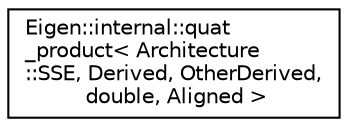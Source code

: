 digraph "Graphical Class Hierarchy"
{
  edge [fontname="Helvetica",fontsize="10",labelfontname="Helvetica",labelfontsize="10"];
  node [fontname="Helvetica",fontsize="10",shape=record];
  rankdir="LR";
  Node1 [label="Eigen::internal::quat\l_product\< Architecture\l::SSE, Derived, OtherDerived,\l double, Aligned \>",height=0.2,width=0.4,color="black", fillcolor="white", style="filled",URL="$struct_eigen_1_1internal_1_1quat__product_3_01_architecture_1_1_s_s_e_00_01_derived_00_01_other_3a19166ab6815406210b71483cea10be.html"];
}
